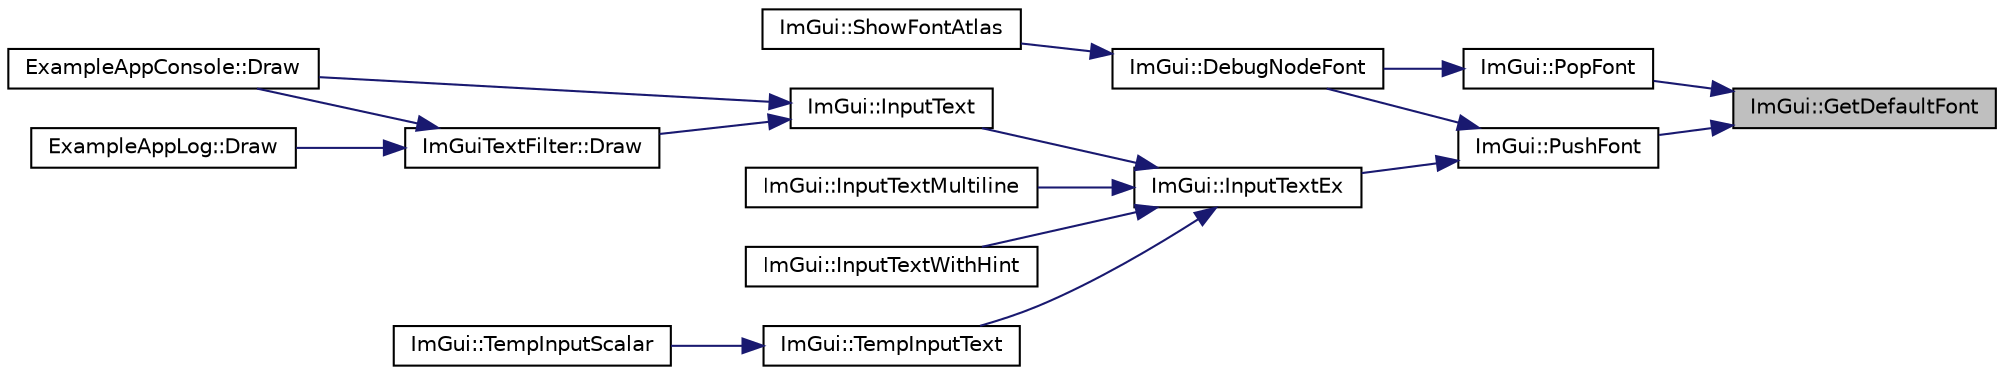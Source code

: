 digraph "ImGui::GetDefaultFont"
{
 // LATEX_PDF_SIZE
  edge [fontname="Helvetica",fontsize="10",labelfontname="Helvetica",labelfontsize="10"];
  node [fontname="Helvetica",fontsize="10",shape=record];
  rankdir="RL";
  Node1 [label="ImGui::GetDefaultFont",height=0.2,width=0.4,color="black", fillcolor="grey75", style="filled", fontcolor="black",tooltip=" "];
  Node1 -> Node2 [dir="back",color="midnightblue",fontsize="10",style="solid",fontname="Helvetica"];
  Node2 [label="ImGui::PopFont",height=0.2,width=0.4,color="black", fillcolor="white", style="filled",URL="$namespace_im_gui.html#af66649bc37022bf3cf2496c73af9a499",tooltip=" "];
  Node2 -> Node3 [dir="back",color="midnightblue",fontsize="10",style="solid",fontname="Helvetica"];
  Node3 [label="ImGui::DebugNodeFont",height=0.2,width=0.4,color="black", fillcolor="white", style="filled",URL="$namespace_im_gui.html#ae0207d60728f7e6a47dbcd1d7d84e3cb",tooltip=" "];
  Node3 -> Node4 [dir="back",color="midnightblue",fontsize="10",style="solid",fontname="Helvetica"];
  Node4 [label="ImGui::ShowFontAtlas",height=0.2,width=0.4,color="black", fillcolor="white", style="filled",URL="$namespace_im_gui.html#acab51ec2b39577845309f24535381038",tooltip=" "];
  Node1 -> Node5 [dir="back",color="midnightblue",fontsize="10",style="solid",fontname="Helvetica"];
  Node5 [label="ImGui::PushFont",height=0.2,width=0.4,color="black", fillcolor="white", style="filled",URL="$namespace_im_gui.html#ac5a59f4f8226fd35786d8973c85b85a9",tooltip=" "];
  Node5 -> Node3 [dir="back",color="midnightblue",fontsize="10",style="solid",fontname="Helvetica"];
  Node5 -> Node6 [dir="back",color="midnightblue",fontsize="10",style="solid",fontname="Helvetica"];
  Node6 [label="ImGui::InputTextEx",height=0.2,width=0.4,color="black", fillcolor="white", style="filled",URL="$namespace_im_gui.html#af89af17ecc11653f25fea1e50e195de6",tooltip=" "];
  Node6 -> Node7 [dir="back",color="midnightblue",fontsize="10",style="solid",fontname="Helvetica"];
  Node7 [label="ImGui::InputText",height=0.2,width=0.4,color="black", fillcolor="white", style="filled",URL="$namespace_im_gui.html#aa72b5760a3a206729723a587ac7c8519",tooltip=" "];
  Node7 -> Node8 [dir="back",color="midnightblue",fontsize="10",style="solid",fontname="Helvetica"];
  Node8 [label="ImGuiTextFilter::Draw",height=0.2,width=0.4,color="black", fillcolor="white", style="filled",URL="$struct_im_gui_text_filter.html#ab93ad5985019ff9d3781606551fc26cc",tooltip=" "];
  Node8 -> Node9 [dir="back",color="midnightblue",fontsize="10",style="solid",fontname="Helvetica"];
  Node9 [label="ExampleAppConsole::Draw",height=0.2,width=0.4,color="black", fillcolor="white", style="filled",URL="$struct_example_app_console.html#a0518a09c7e8648dd52c7c06df19ac17a",tooltip=" "];
  Node8 -> Node10 [dir="back",color="midnightblue",fontsize="10",style="solid",fontname="Helvetica"];
  Node10 [label="ExampleAppLog::Draw",height=0.2,width=0.4,color="black", fillcolor="white", style="filled",URL="$struct_example_app_log.html#a5ad3a4bdb89171b84aeaff96948a1f77",tooltip=" "];
  Node7 -> Node9 [dir="back",color="midnightblue",fontsize="10",style="solid",fontname="Helvetica"];
  Node6 -> Node11 [dir="back",color="midnightblue",fontsize="10",style="solid",fontname="Helvetica"];
  Node11 [label="ImGui::InputTextMultiline",height=0.2,width=0.4,color="black", fillcolor="white", style="filled",URL="$namespace_im_gui.html#a0470693929ed9930cbf5b737577c2414",tooltip=" "];
  Node6 -> Node12 [dir="back",color="midnightblue",fontsize="10",style="solid",fontname="Helvetica"];
  Node12 [label="ImGui::InputTextWithHint",height=0.2,width=0.4,color="black", fillcolor="white", style="filled",URL="$namespace_im_gui.html#aee5a5127f494966ad16e578714e8fac2",tooltip=" "];
  Node6 -> Node13 [dir="back",color="midnightblue",fontsize="10",style="solid",fontname="Helvetica"];
  Node13 [label="ImGui::TempInputText",height=0.2,width=0.4,color="black", fillcolor="white", style="filled",URL="$namespace_im_gui.html#ae85def71d2fcf5409035b583b315964e",tooltip=" "];
  Node13 -> Node14 [dir="back",color="midnightblue",fontsize="10",style="solid",fontname="Helvetica"];
  Node14 [label="ImGui::TempInputScalar",height=0.2,width=0.4,color="black", fillcolor="white", style="filled",URL="$namespace_im_gui.html#a392fed3e7db2a75abf217bf84c6abce9",tooltip=" "];
}
